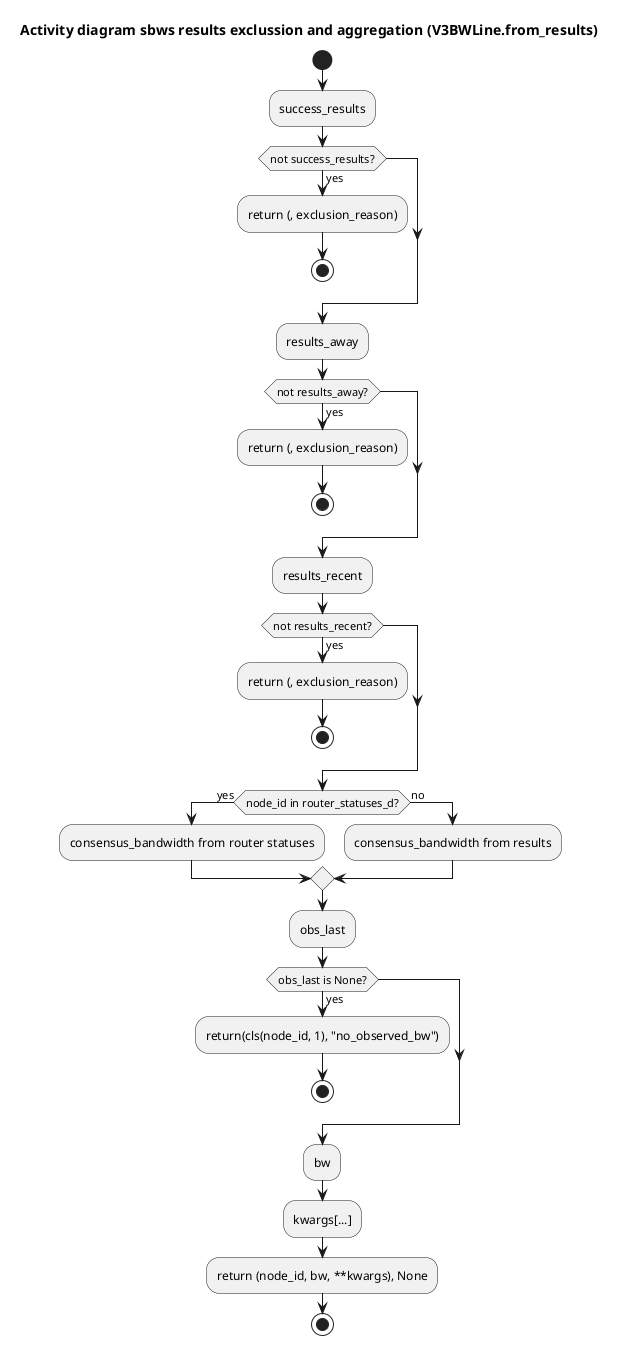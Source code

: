@startuml

title Activity diagram sbws results exclussion and aggregation (V3BWLine.from_results)

start
:success_results;
if (not success_results?) then (yes)
    :return (, exclusion_reason);
    stop
endif
:results_away;
if (not results_away?) then (yes)
    :return (, exclusion_reason);
    stop
endif
:results_recent;
if (not results_recent?) then (yes)
    :return (, exclusion_reason);
    stop
endif
if (node_id in router_statuses_d?) then (yes)
    :consensus_bandwidth from router statuses;
else (no)
    :consensus_bandwidth from results;
endif
:obs_last;
if (obs_last is None?) then (yes)
    :return(cls(node_id, 1), "no_observed_bw");
    stop
endif
:bw;
:kwargs[...];
:return (node_id, bw, **kwargs), None;
stop

@enduml
